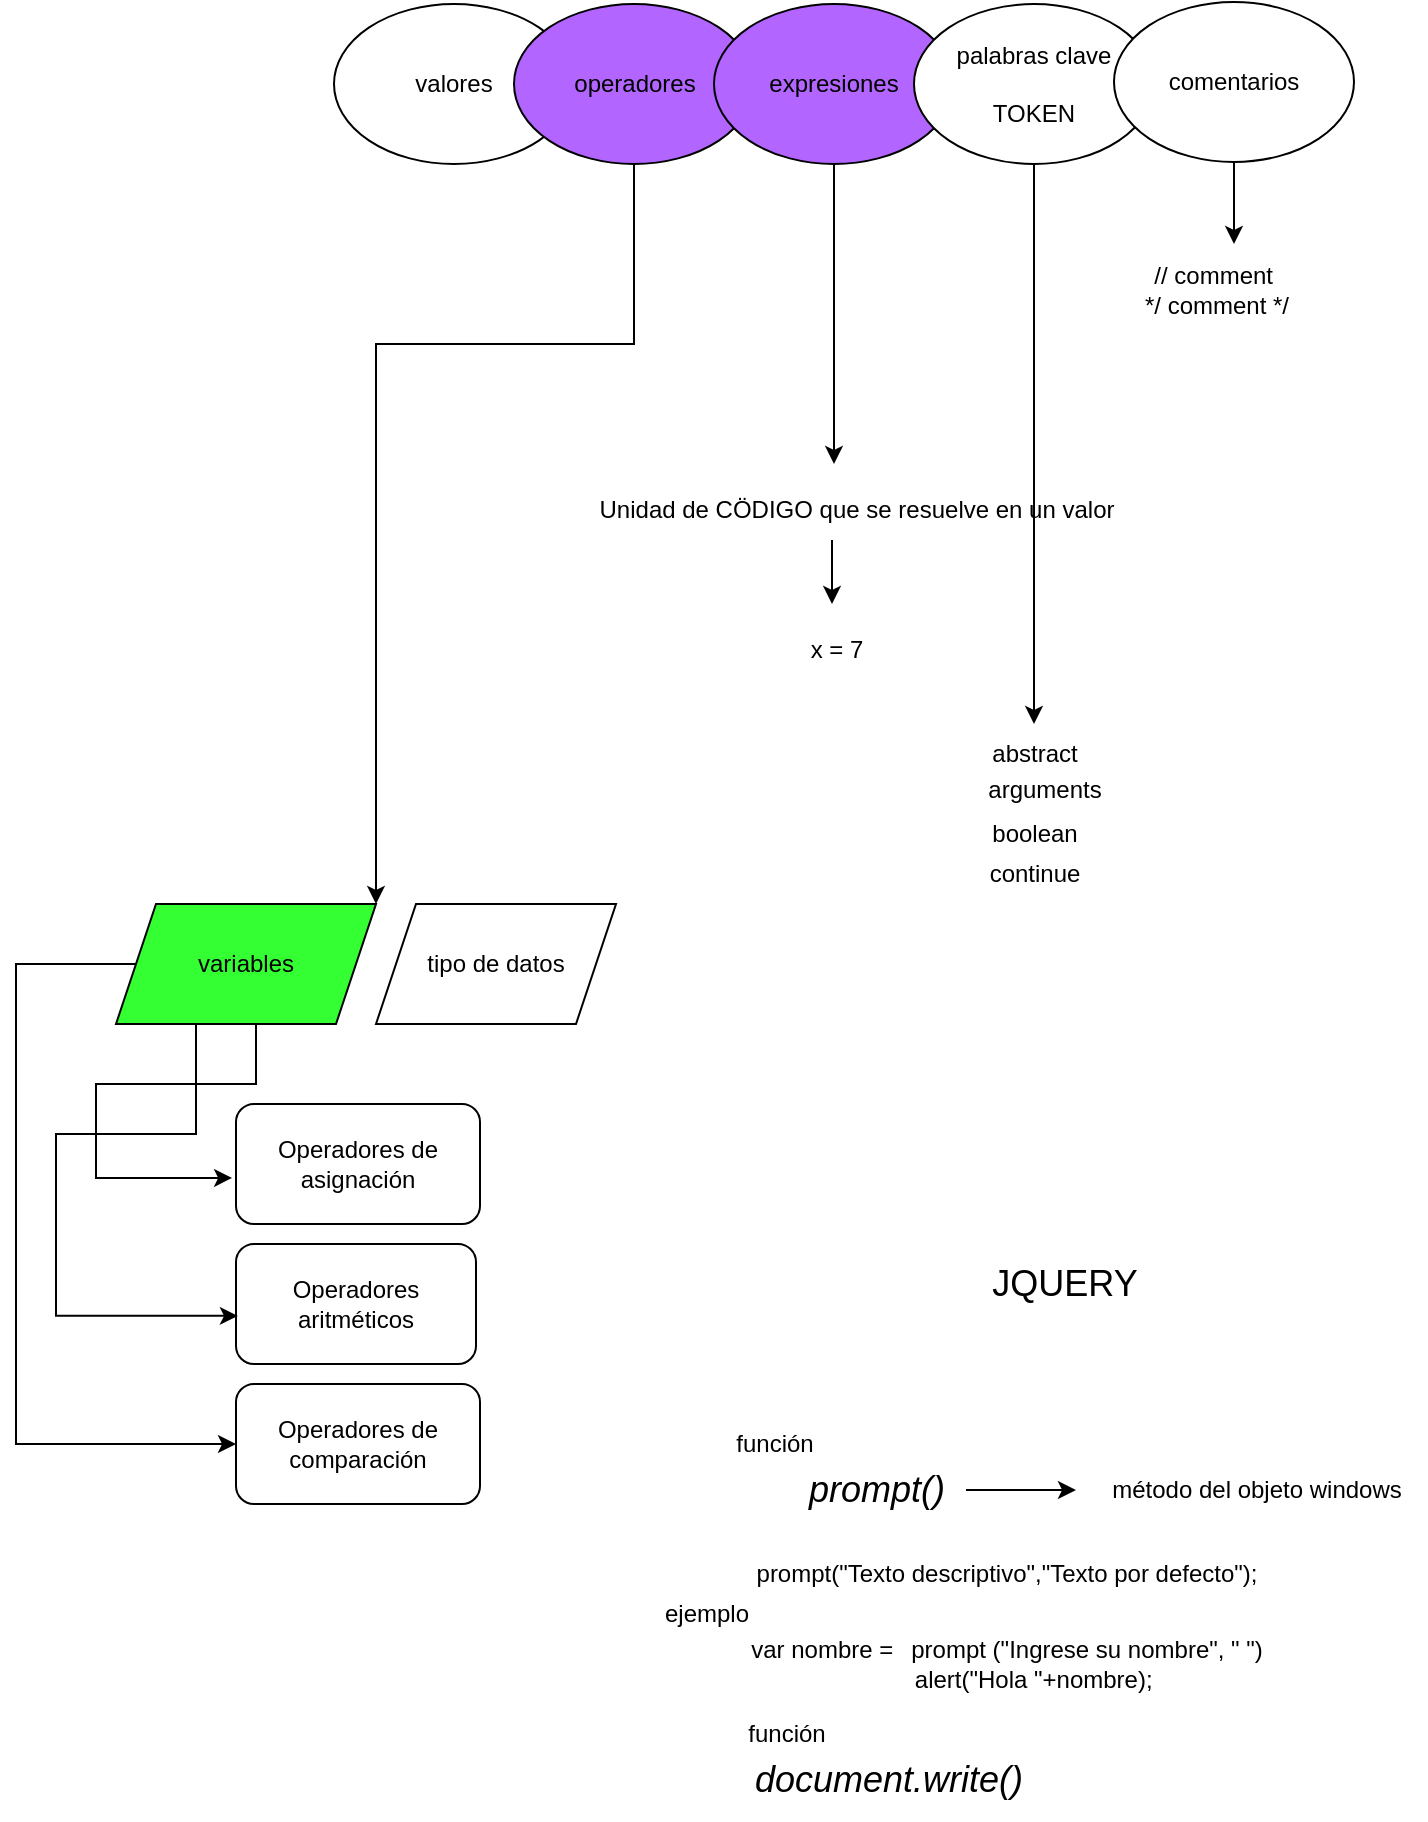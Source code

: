 <mxfile version="22.1.21" type="github">
  <diagram name="Page-1" id="czOFwofdNMff3c7p0VGX">
    <mxGraphModel dx="664" dy="338" grid="1" gridSize="10" guides="1" tooltips="1" connect="1" arrows="1" fold="1" page="1" pageScale="1" pageWidth="850" pageHeight="1100" math="0" shadow="0">
      <root>
        <mxCell id="0" />
        <mxCell id="1" parent="0" />
        <mxCell id="YGLS6RQ4pcvzL4cUtrYr-1" value="valores" style="ellipse;whiteSpace=wrap;html=1;" vertex="1" parent="1">
          <mxGeometry x="189" y="180" width="120" height="80" as="geometry" />
        </mxCell>
        <mxCell id="YGLS6RQ4pcvzL4cUtrYr-22" style="edgeStyle=orthogonalEdgeStyle;rounded=0;orthogonalLoop=1;jettySize=auto;html=1;entryX=1;entryY=0;entryDx=0;entryDy=0;" edge="1" parent="1" source="YGLS6RQ4pcvzL4cUtrYr-2" target="YGLS6RQ4pcvzL4cUtrYr-20">
          <mxGeometry relative="1" as="geometry">
            <Array as="points">
              <mxPoint x="339" y="350" />
              <mxPoint x="210" y="350" />
            </Array>
          </mxGeometry>
        </mxCell>
        <mxCell id="YGLS6RQ4pcvzL4cUtrYr-2" value="operadores" style="ellipse;redSpace=wrap;html=1;fillColor=#B266FF;" vertex="1" parent="1">
          <mxGeometry x="279" y="180" width="120" height="80" as="geometry" />
        </mxCell>
        <mxCell id="YGLS6RQ4pcvzL4cUtrYr-9" style="edgeStyle=orthogonalEdgeStyle;rounded=0;orthogonalLoop=1;jettySize=auto;html=1;" edge="1" parent="1" source="YGLS6RQ4pcvzL4cUtrYr-3">
          <mxGeometry relative="1" as="geometry">
            <mxPoint x="439" y="410" as="targetPoint" />
          </mxGeometry>
        </mxCell>
        <mxCell id="YGLS6RQ4pcvzL4cUtrYr-3" value="expresiones" style="ellipse;whiteSpace=wrap;html=1;fillColor=#B266FF;" vertex="1" parent="1">
          <mxGeometry x="379" y="180" width="120" height="80" as="geometry" />
        </mxCell>
        <mxCell id="YGLS6RQ4pcvzL4cUtrYr-13" style="edgeStyle=orthogonalEdgeStyle;rounded=0;orthogonalLoop=1;jettySize=auto;html=1;" edge="1" parent="1" source="YGLS6RQ4pcvzL4cUtrYr-4">
          <mxGeometry relative="1" as="geometry">
            <mxPoint x="539" y="540" as="targetPoint" />
          </mxGeometry>
        </mxCell>
        <mxCell id="YGLS6RQ4pcvzL4cUtrYr-4" value="palabras clave&lt;br&gt;&lt;br&gt;TOKEN" style="ellipse;whiteSpace=wrap;html=1;" vertex="1" parent="1">
          <mxGeometry x="479" y="180" width="120" height="80" as="geometry" />
        </mxCell>
        <mxCell id="YGLS6RQ4pcvzL4cUtrYr-18" style="edgeStyle=orthogonalEdgeStyle;rounded=0;orthogonalLoop=1;jettySize=auto;html=1;" edge="1" parent="1" source="YGLS6RQ4pcvzL4cUtrYr-5">
          <mxGeometry relative="1" as="geometry">
            <mxPoint x="639" y="300" as="targetPoint" />
          </mxGeometry>
        </mxCell>
        <mxCell id="YGLS6RQ4pcvzL4cUtrYr-5" value="comentarios" style="ellipse;whiteSpace=wrap;html=1;" vertex="1" parent="1">
          <mxGeometry x="579" y="179" width="120" height="80" as="geometry" />
        </mxCell>
        <mxCell id="YGLS6RQ4pcvzL4cUtrYr-6" value="Operadores aritméticos" style="rounded=1;whiteSpace=wrap;html=1;" vertex="1" parent="1">
          <mxGeometry x="140" y="800" width="120" height="60" as="geometry" />
        </mxCell>
        <mxCell id="YGLS6RQ4pcvzL4cUtrYr-7" value="Operadores de asignación" style="rounded=1;whiteSpace=wrap;html=1;" vertex="1" parent="1">
          <mxGeometry x="140" y="730" width="122" height="60" as="geometry" />
        </mxCell>
        <mxCell id="YGLS6RQ4pcvzL4cUtrYr-8" value="Operadores de comparación" style="rounded=1;whiteSpace=wrap;html=1;" vertex="1" parent="1">
          <mxGeometry x="140" y="870" width="122" height="60" as="geometry" />
        </mxCell>
        <mxCell id="YGLS6RQ4pcvzL4cUtrYr-12" style="edgeStyle=orthogonalEdgeStyle;rounded=0;orthogonalLoop=1;jettySize=auto;html=1;" edge="1" parent="1">
          <mxGeometry relative="1" as="geometry">
            <mxPoint x="438" y="480" as="targetPoint" />
            <mxPoint x="438" y="448" as="sourcePoint" />
          </mxGeometry>
        </mxCell>
        <mxCell id="YGLS6RQ4pcvzL4cUtrYr-10" value="Unidad de CÖDIGO que se resuelve en un valor&lt;br&gt;" style="text;html=1;align=center;verticalAlign=middle;resizable=0;points=[];autosize=1;strokeColor=none;fillColor=none;" vertex="1" parent="1">
          <mxGeometry x="310" y="418" width="280" height="30" as="geometry" />
        </mxCell>
        <mxCell id="YGLS6RQ4pcvzL4cUtrYr-11" value="x = 7" style="text;html=1;align=center;verticalAlign=middle;resizable=0;points=[];autosize=1;strokeColor=none;fillColor=none;" vertex="1" parent="1">
          <mxGeometry x="415" y="488" width="50" height="30" as="geometry" />
        </mxCell>
        <mxCell id="YGLS6RQ4pcvzL4cUtrYr-14" value="abstract" style="text;html=1;align=center;verticalAlign=middle;resizable=0;points=[];autosize=1;strokeColor=none;fillColor=none;" vertex="1" parent="1">
          <mxGeometry x="504" y="540" width="70" height="30" as="geometry" />
        </mxCell>
        <mxCell id="YGLS6RQ4pcvzL4cUtrYr-15" value="arguments" style="text;html=1;align=center;verticalAlign=middle;resizable=0;points=[];autosize=1;strokeColor=none;fillColor=none;" vertex="1" parent="1">
          <mxGeometry x="504" y="558" width="80" height="30" as="geometry" />
        </mxCell>
        <mxCell id="YGLS6RQ4pcvzL4cUtrYr-16" value="boolean" style="text;html=1;align=center;verticalAlign=middle;resizable=0;points=[];autosize=1;strokeColor=none;fillColor=none;" vertex="1" parent="1">
          <mxGeometry x="504" y="580" width="70" height="30" as="geometry" />
        </mxCell>
        <mxCell id="YGLS6RQ4pcvzL4cUtrYr-17" value="continue" style="text;html=1;align=center;verticalAlign=middle;resizable=0;points=[];autosize=1;strokeColor=none;fillColor=none;" vertex="1" parent="1">
          <mxGeometry x="504" y="600" width="70" height="30" as="geometry" />
        </mxCell>
        <mxCell id="YGLS6RQ4pcvzL4cUtrYr-19" value="// comment&amp;nbsp;&lt;br&gt;*/ comment */" style="text;html=1;align=center;verticalAlign=middle;resizable=0;points=[];autosize=1;strokeColor=none;fillColor=none;" vertex="1" parent="1">
          <mxGeometry x="580" y="303" width="100" height="40" as="geometry" />
        </mxCell>
        <mxCell id="YGLS6RQ4pcvzL4cUtrYr-26" style="edgeStyle=orthogonalEdgeStyle;rounded=0;orthogonalLoop=1;jettySize=auto;html=1;entryX=0;entryY=0.5;entryDx=0;entryDy=0;" edge="1" parent="1" source="YGLS6RQ4pcvzL4cUtrYr-20" target="YGLS6RQ4pcvzL4cUtrYr-8">
          <mxGeometry relative="1" as="geometry">
            <Array as="points">
              <mxPoint x="30" y="660" />
              <mxPoint x="30" y="900" />
            </Array>
          </mxGeometry>
        </mxCell>
        <mxCell id="YGLS6RQ4pcvzL4cUtrYr-20" value="variables" style="shape=parallelogram;perimeter=parallelogramPerimeter;whiteSpace=wrap;html=1;fixedSize=1;fillColor=#33FF33;" vertex="1" parent="1">
          <mxGeometry x="80" y="630" width="130" height="60" as="geometry" />
        </mxCell>
        <mxCell id="YGLS6RQ4pcvzL4cUtrYr-21" value="tipo de datos" style="shape=parallelogram;perimeter=parallelogramPerimeter;whiteSpace=wrap;html=1;fixedSize=1;" vertex="1" parent="1">
          <mxGeometry x="210" y="630" width="120" height="60" as="geometry" />
        </mxCell>
        <mxCell id="YGLS6RQ4pcvzL4cUtrYr-24" style="edgeStyle=orthogonalEdgeStyle;rounded=0;orthogonalLoop=1;jettySize=auto;html=1;entryX=-0.016;entryY=0.616;entryDx=0;entryDy=0;entryPerimeter=0;" edge="1" parent="1" source="YGLS6RQ4pcvzL4cUtrYr-20" target="YGLS6RQ4pcvzL4cUtrYr-7">
          <mxGeometry relative="1" as="geometry">
            <Array as="points">
              <mxPoint x="150" y="720" />
              <mxPoint x="70" y="720" />
              <mxPoint x="70" y="767" />
            </Array>
          </mxGeometry>
        </mxCell>
        <mxCell id="YGLS6RQ4pcvzL4cUtrYr-25" style="edgeStyle=orthogonalEdgeStyle;rounded=0;orthogonalLoop=1;jettySize=auto;html=1;exitX=0.25;exitY=1;exitDx=0;exitDy=0;entryX=0.008;entryY=0.599;entryDx=0;entryDy=0;entryPerimeter=0;" edge="1" parent="1" source="YGLS6RQ4pcvzL4cUtrYr-20" target="YGLS6RQ4pcvzL4cUtrYr-6">
          <mxGeometry relative="1" as="geometry">
            <Array as="points">
              <mxPoint x="120" y="745" />
              <mxPoint x="50" y="745" />
              <mxPoint x="50" y="836" />
            </Array>
          </mxGeometry>
        </mxCell>
        <mxCell id="YGLS6RQ4pcvzL4cUtrYr-28" value="&lt;font style=&quot;font-size: 18px;&quot;&gt;JQUERY&lt;/font&gt;" style="text;html=1;align=center;verticalAlign=middle;resizable=0;points=[];autosize=1;strokeColor=none;fillColor=none;" vertex="1" parent="1">
          <mxGeometry x="504" y="800" width="100" height="40" as="geometry" />
        </mxCell>
        <mxCell id="YGLS6RQ4pcvzL4cUtrYr-31" style="edgeStyle=orthogonalEdgeStyle;rounded=0;orthogonalLoop=1;jettySize=auto;html=1;" edge="1" parent="1" source="YGLS6RQ4pcvzL4cUtrYr-29">
          <mxGeometry relative="1" as="geometry">
            <mxPoint x="560" y="923" as="targetPoint" />
          </mxGeometry>
        </mxCell>
        <mxCell id="YGLS6RQ4pcvzL4cUtrYr-29" value="&lt;font style=&quot;font-size: 18px;&quot;&gt;&lt;i&gt;prompt()&lt;/i&gt;&lt;/font&gt;" style="text;html=1;align=center;verticalAlign=middle;resizable=0;points=[];autosize=1;strokeColor=none;fillColor=none;" vertex="1" parent="1">
          <mxGeometry x="415" y="903" width="90" height="40" as="geometry" />
        </mxCell>
        <mxCell id="YGLS6RQ4pcvzL4cUtrYr-30" value="función" style="text;html=1;align=center;verticalAlign=middle;resizable=0;points=[];autosize=1;strokeColor=none;fillColor=none;" vertex="1" parent="1">
          <mxGeometry x="379" y="885" width="60" height="30" as="geometry" />
        </mxCell>
        <mxCell id="YGLS6RQ4pcvzL4cUtrYr-32" value="método del objeto windows" style="text;html=1;align=center;verticalAlign=middle;resizable=0;points=[];autosize=1;strokeColor=none;fillColor=none;" vertex="1" parent="1">
          <mxGeometry x="565" y="908" width="170" height="30" as="geometry" />
        </mxCell>
        <mxCell id="YGLS6RQ4pcvzL4cUtrYr-33" value="prompt(&quot;Texto descriptivo&quot;,&quot;Texto por defecto&quot;);" style="text;html=1;align=center;verticalAlign=middle;resizable=0;points=[];autosize=1;strokeColor=none;fillColor=none;" vertex="1" parent="1">
          <mxGeometry x="390" y="950" width="270" height="30" as="geometry" />
        </mxCell>
        <mxCell id="YGLS6RQ4pcvzL4cUtrYr-34" value="var nombre = &lt;span style=&quot;white-space: pre;&quot;&gt;&#x9;&lt;/span&gt;prompt (&quot;Ingrese su nombre&quot;, &quot; &quot;)&lt;br&gt;&lt;span style=&quot;white-space: pre;&quot;&gt;&#x9;&lt;/span&gt;alert(&quot;Hola &quot;+nombre);" style="text;html=1;align=center;verticalAlign=middle;resizable=0;points=[];autosize=1;strokeColor=none;fillColor=none;" vertex="1" parent="1">
          <mxGeometry x="385" y="990" width="280" height="40" as="geometry" />
        </mxCell>
        <mxCell id="YGLS6RQ4pcvzL4cUtrYr-35" value="ejemplo" style="text;html=1;align=center;verticalAlign=middle;resizable=0;points=[];autosize=1;strokeColor=none;fillColor=none;" vertex="1" parent="1">
          <mxGeometry x="340" y="970" width="70" height="30" as="geometry" />
        </mxCell>
        <mxCell id="YGLS6RQ4pcvzL4cUtrYr-36" value="&lt;font style=&quot;font-size: 18px;&quot;&gt;&lt;i&gt;document.write()&lt;/i&gt;&lt;/font&gt;" style="text;html=1;align=center;verticalAlign=middle;resizable=0;points=[];autosize=1;strokeColor=none;fillColor=none;" vertex="1" parent="1">
          <mxGeometry x="386" y="1048" width="160" height="40" as="geometry" />
        </mxCell>
        <mxCell id="YGLS6RQ4pcvzL4cUtrYr-37" value="función" style="text;html=1;align=center;verticalAlign=middle;resizable=0;points=[];autosize=1;strokeColor=none;fillColor=none;" vertex="1" parent="1">
          <mxGeometry x="385" y="1030" width="60" height="30" as="geometry" />
        </mxCell>
      </root>
    </mxGraphModel>
  </diagram>
</mxfile>
